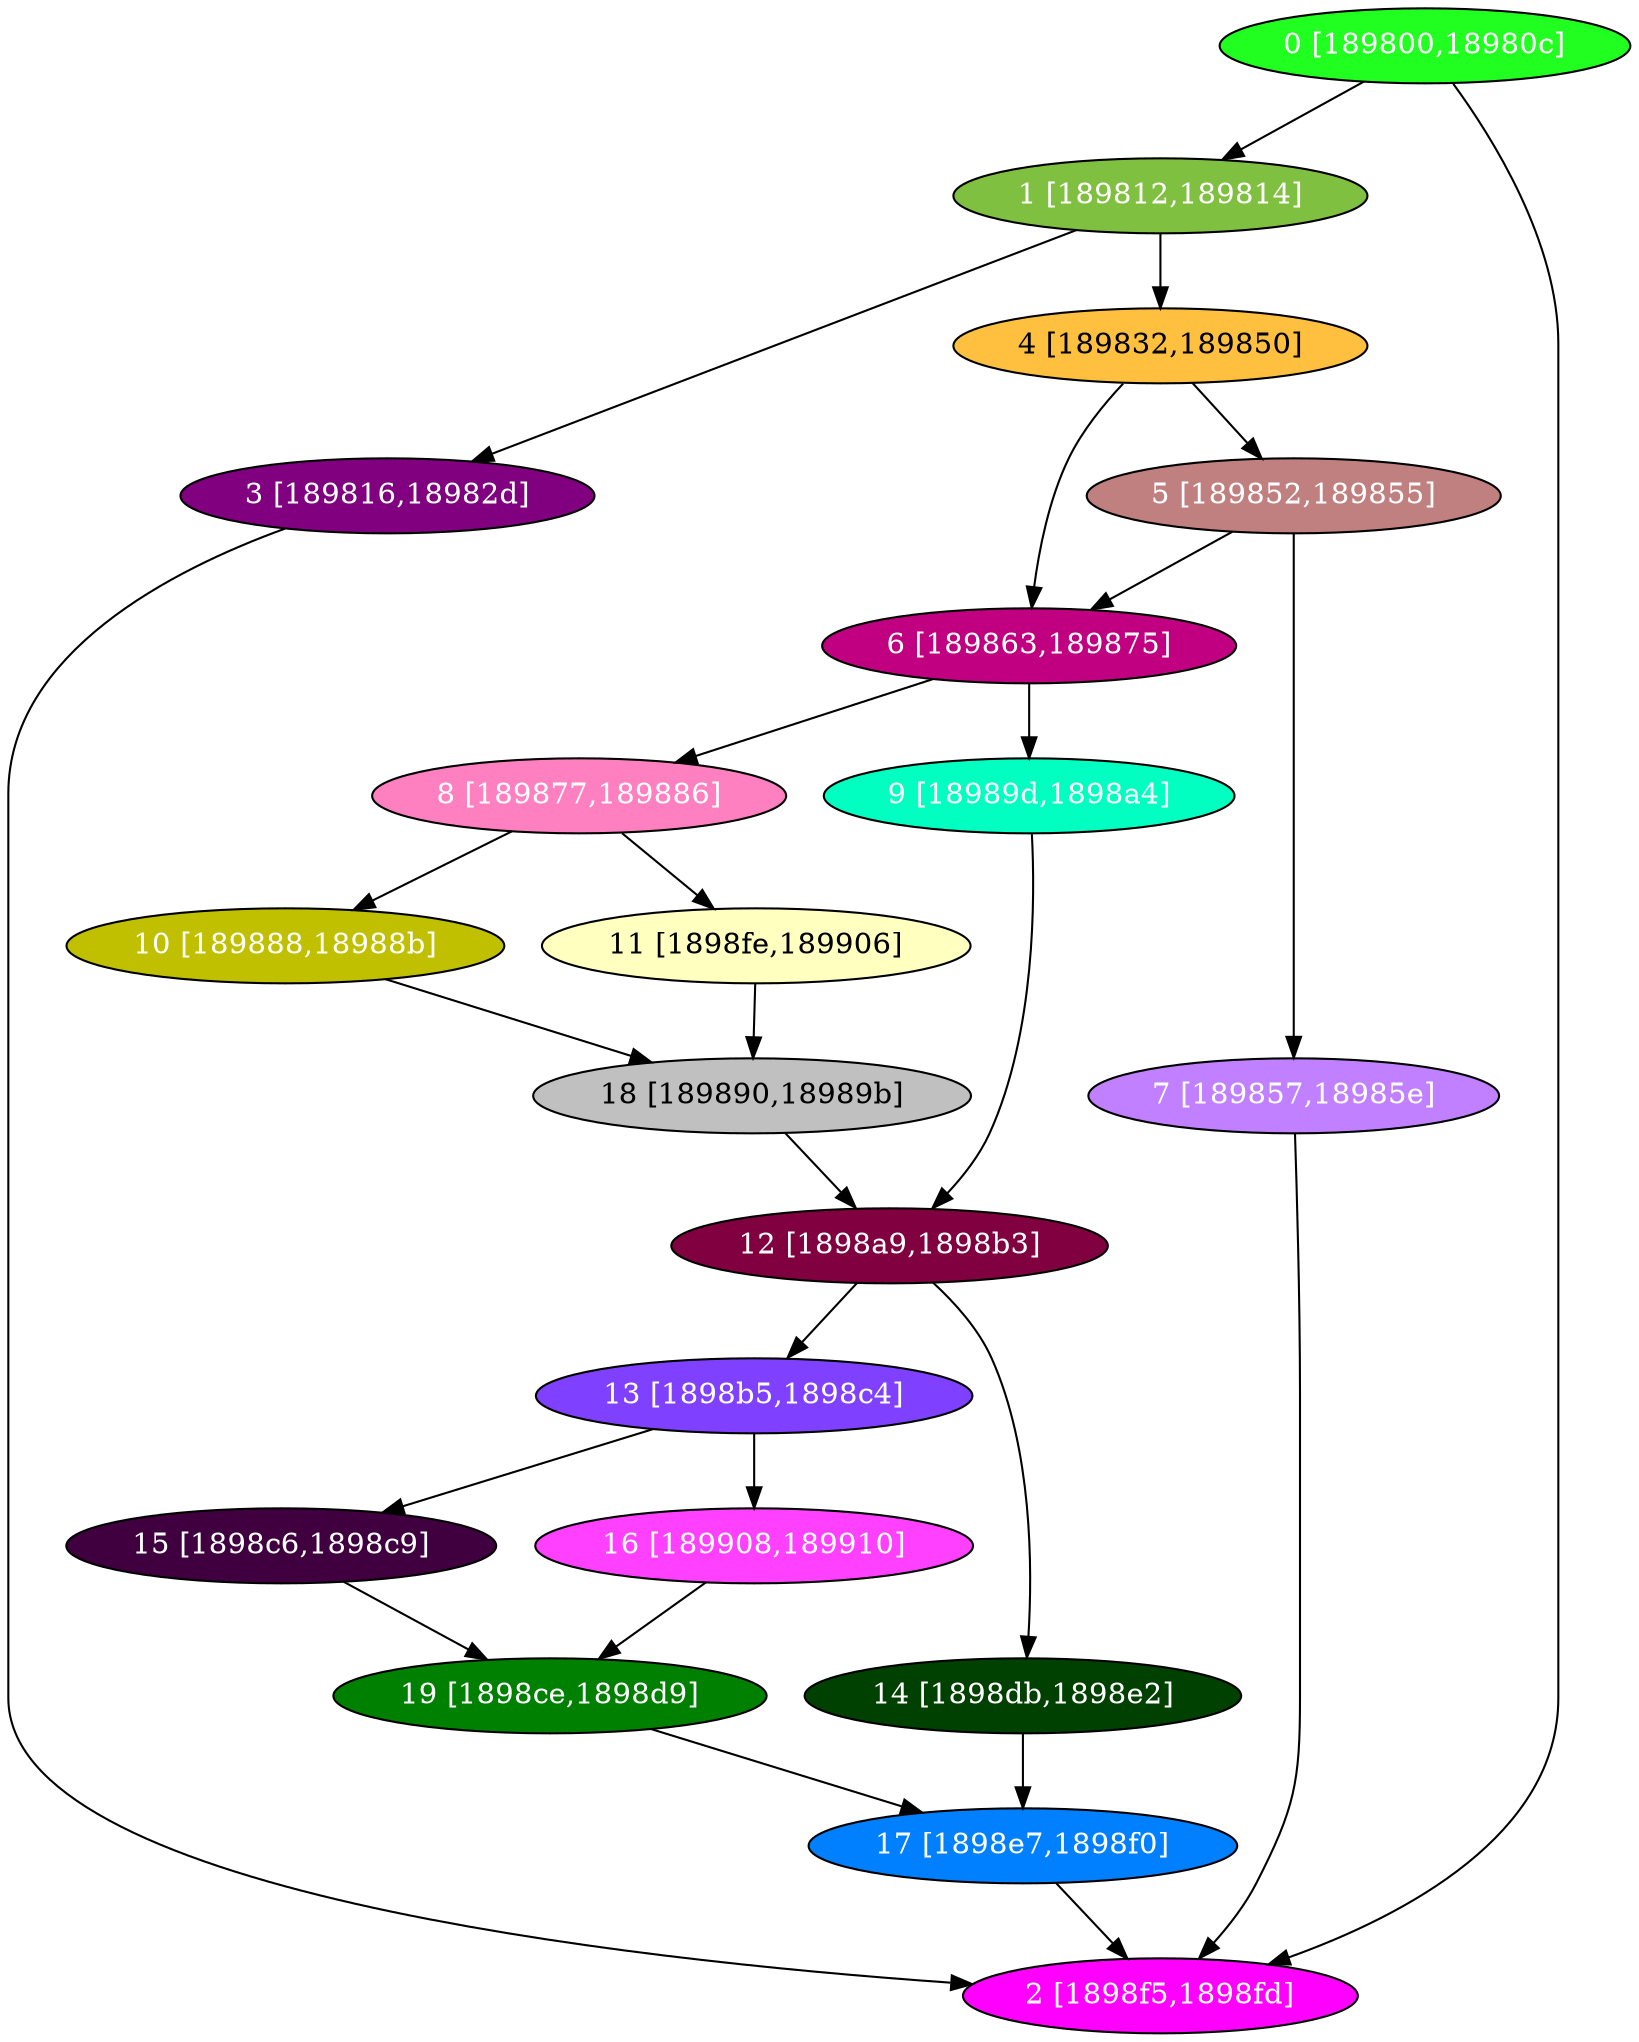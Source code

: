 diGraph libnss3{
	libnss3_0  [style=filled fillcolor="#20FF20" fontcolor="#ffffff" shape=oval label="0 [189800,18980c]"]
	libnss3_1  [style=filled fillcolor="#80C040" fontcolor="#ffffff" shape=oval label="1 [189812,189814]"]
	libnss3_2  [style=filled fillcolor="#FF00FF" fontcolor="#ffffff" shape=oval label="2 [1898f5,1898fd]"]
	libnss3_3  [style=filled fillcolor="#800080" fontcolor="#ffffff" shape=oval label="3 [189816,18982d]"]
	libnss3_4  [style=filled fillcolor="#FFC040" fontcolor="#000000" shape=oval label="4 [189832,189850]"]
	libnss3_5  [style=filled fillcolor="#C08080" fontcolor="#ffffff" shape=oval label="5 [189852,189855]"]
	libnss3_6  [style=filled fillcolor="#C00080" fontcolor="#ffffff" shape=oval label="6 [189863,189875]"]
	libnss3_7  [style=filled fillcolor="#C080FF" fontcolor="#ffffff" shape=oval label="7 [189857,18985e]"]
	libnss3_8  [style=filled fillcolor="#FF80C0" fontcolor="#ffffff" shape=oval label="8 [189877,189886]"]
	libnss3_9  [style=filled fillcolor="#00FFC0" fontcolor="#ffffff" shape=oval label="9 [18989d,1898a4]"]
	libnss3_a  [style=filled fillcolor="#C0C000" fontcolor="#ffffff" shape=oval label="10 [189888,18988b]"]
	libnss3_b  [style=filled fillcolor="#FFFFC0" fontcolor="#000000" shape=oval label="11 [1898fe,189906]"]
	libnss3_c  [style=filled fillcolor="#800040" fontcolor="#ffffff" shape=oval label="12 [1898a9,1898b3]"]
	libnss3_d  [style=filled fillcolor="#8040FF" fontcolor="#ffffff" shape=oval label="13 [1898b5,1898c4]"]
	libnss3_e  [style=filled fillcolor="#004000" fontcolor="#ffffff" shape=oval label="14 [1898db,1898e2]"]
	libnss3_f  [style=filled fillcolor="#400040" fontcolor="#ffffff" shape=oval label="15 [1898c6,1898c9]"]
	libnss3_10  [style=filled fillcolor="#FF40FF" fontcolor="#ffffff" shape=oval label="16 [189908,189910]"]
	libnss3_11  [style=filled fillcolor="#0080FF" fontcolor="#ffffff" shape=oval label="17 [1898e7,1898f0]"]
	libnss3_12  [style=filled fillcolor="#C0C0C0" fontcolor="#000000" shape=oval label="18 [189890,18989b]"]
	libnss3_13  [style=filled fillcolor="#008000" fontcolor="#ffffff" shape=oval label="19 [1898ce,1898d9]"]

	libnss3_0 -> libnss3_1
	libnss3_0 -> libnss3_2
	libnss3_1 -> libnss3_3
	libnss3_1 -> libnss3_4
	libnss3_3 -> libnss3_2
	libnss3_4 -> libnss3_5
	libnss3_4 -> libnss3_6
	libnss3_5 -> libnss3_6
	libnss3_5 -> libnss3_7
	libnss3_6 -> libnss3_8
	libnss3_6 -> libnss3_9
	libnss3_7 -> libnss3_2
	libnss3_8 -> libnss3_a
	libnss3_8 -> libnss3_b
	libnss3_9 -> libnss3_c
	libnss3_a -> libnss3_12
	libnss3_b -> libnss3_12
	libnss3_c -> libnss3_d
	libnss3_c -> libnss3_e
	libnss3_d -> libnss3_f
	libnss3_d -> libnss3_10
	libnss3_e -> libnss3_11
	libnss3_f -> libnss3_13
	libnss3_10 -> libnss3_13
	libnss3_11 -> libnss3_2
	libnss3_12 -> libnss3_c
	libnss3_13 -> libnss3_11
}
